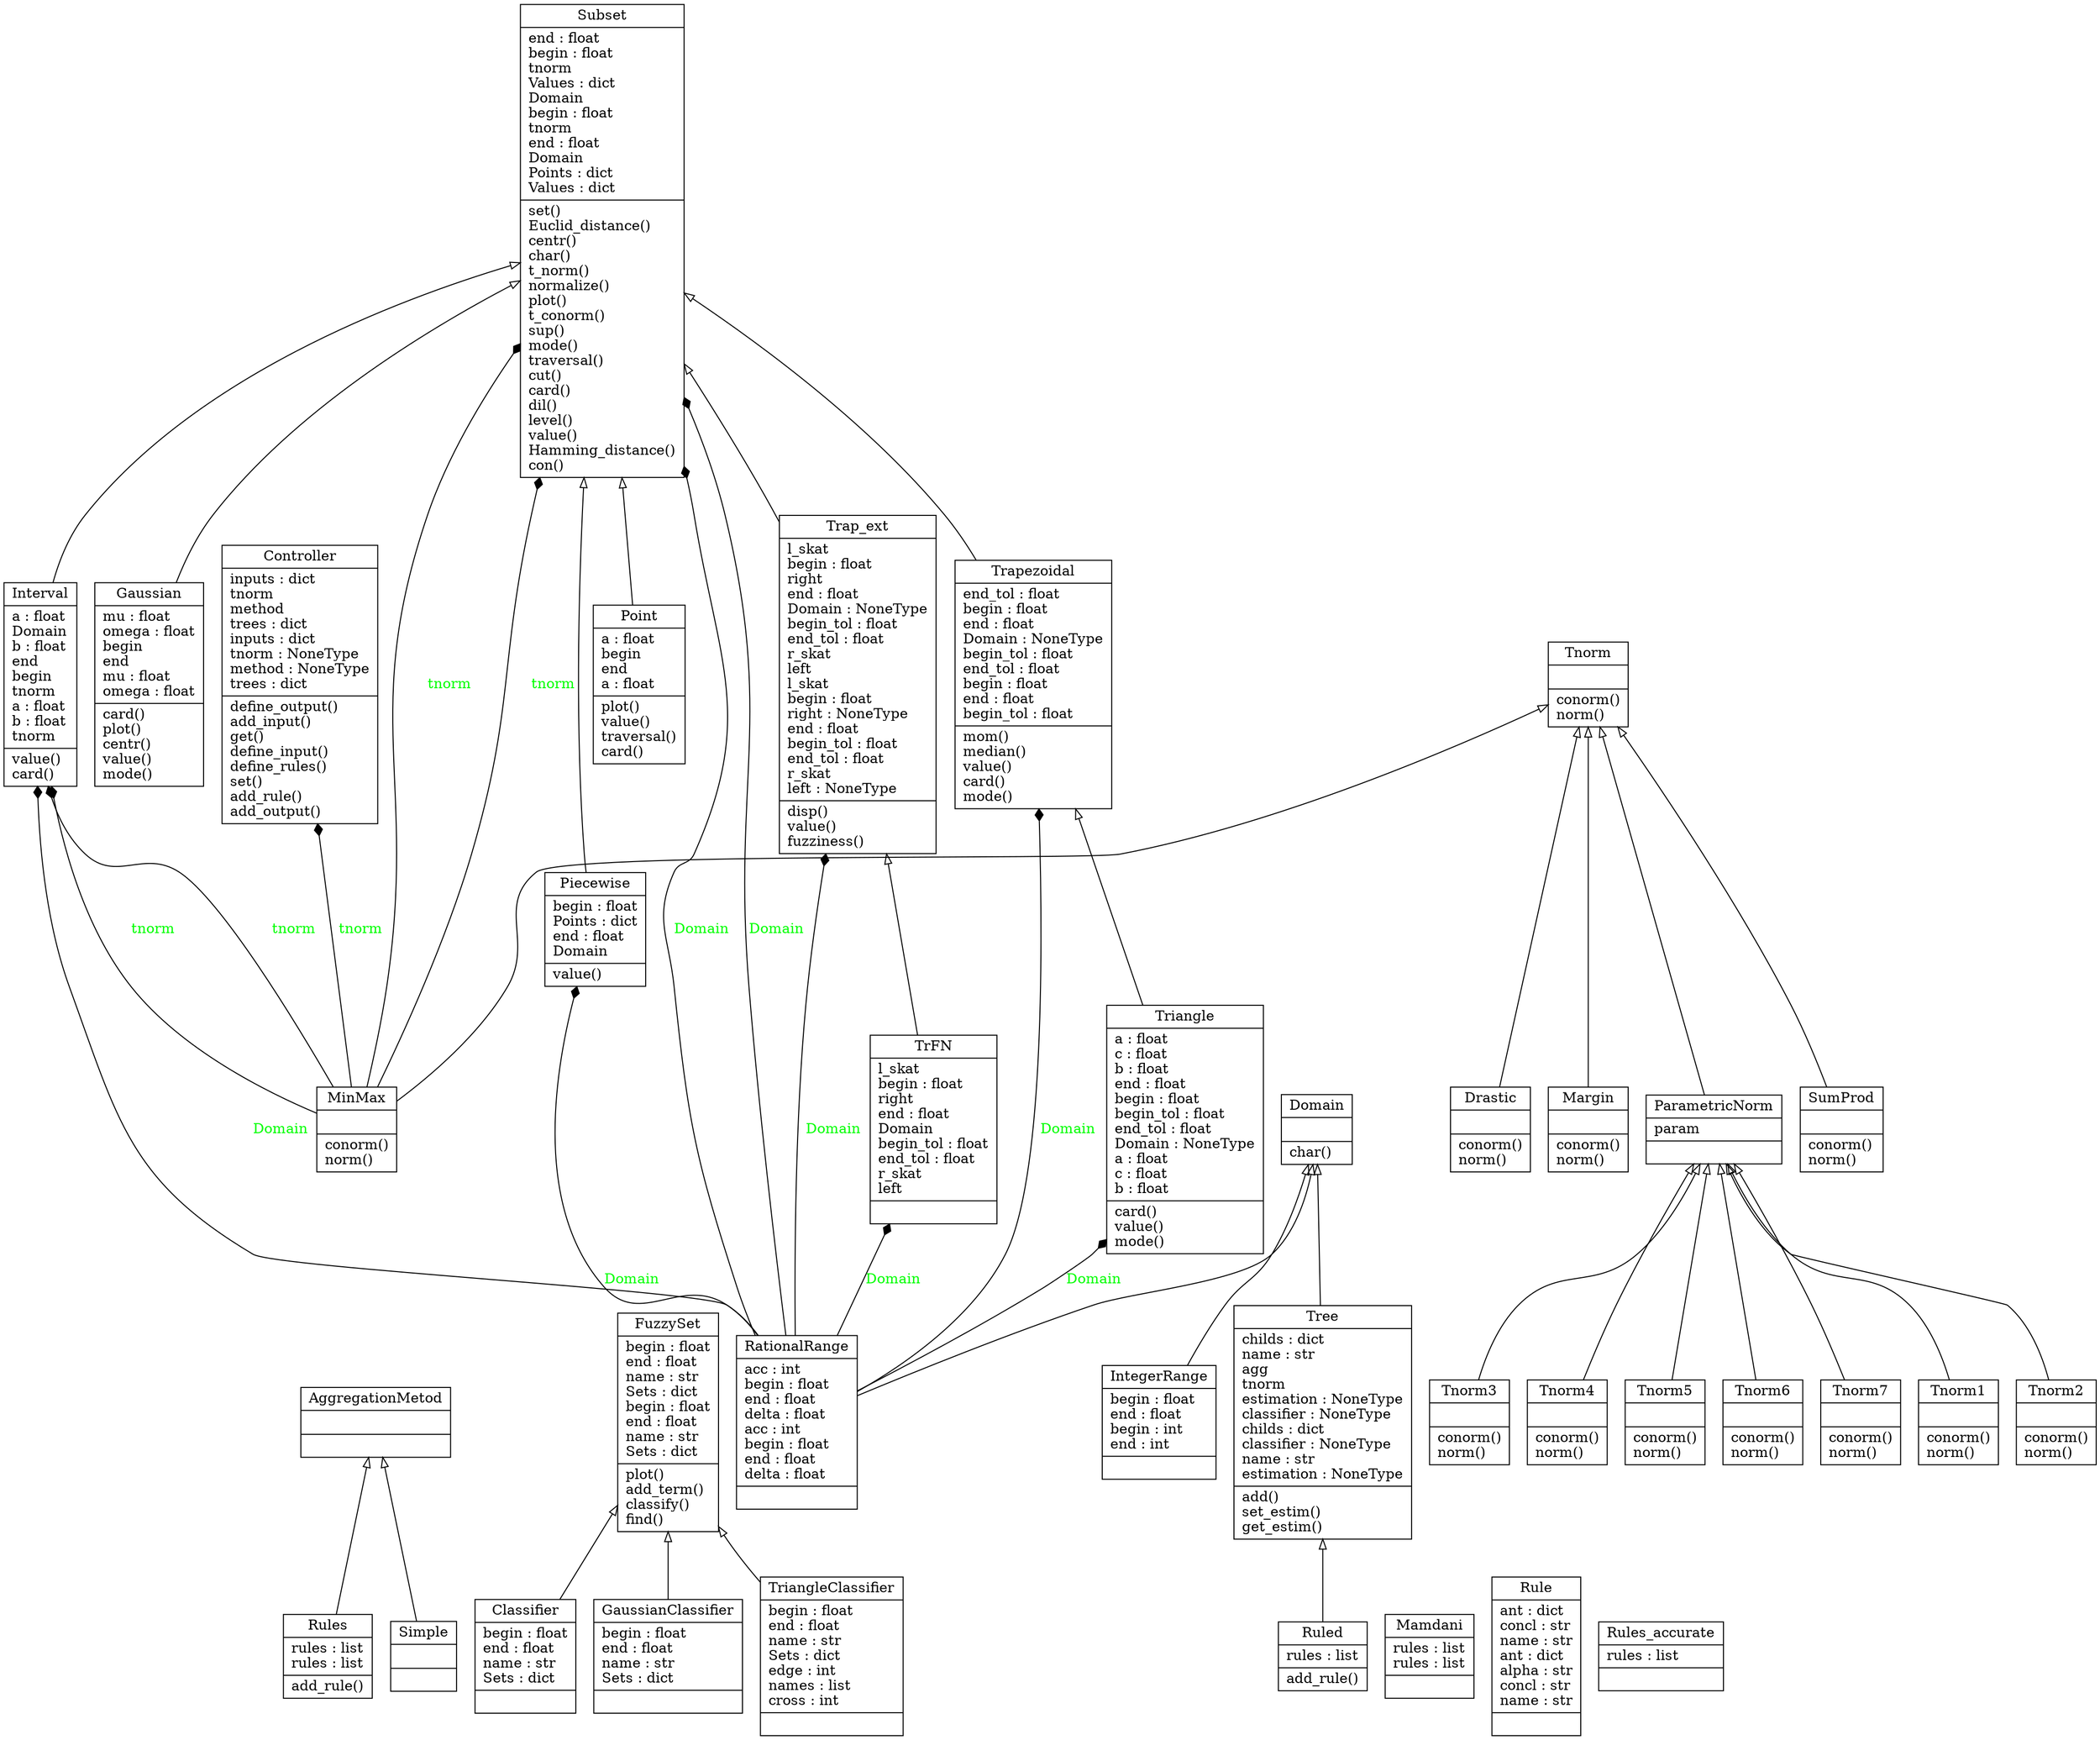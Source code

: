 digraph "classes_No_Name" {
charset="utf-8"
rankdir=BT
"0" [label="{AggregationMetod|\l|}", shape="record"];
"1" [label="{Classifier|begin : float\lend : float\lname : str\lSets : dict\l|}", shape="record"];
"2" [label="{Controller|inputs : dict\ltnorm\lmethod\ltrees : dict\linputs : dict\ltnorm : NoneType\lmethod : NoneType\ltrees : dict\l|define_output()\ladd_input()\lget()\ldefine_input()\ldefine_rules()\lset()\ladd_rule()\ladd_output()\l}", shape="record"];
"3" [label="{Domain|\l|char()\l}", shape="record"];
"4" [label="{Drastic|\l|conorm()\lnorm()\l}", shape="record"];
"5" [label="{FuzzySet|begin : float\lend : float\lname : str\lSets : dict\lbegin : float\lend : float\lname : str\lSets : dict\l|plot()\ladd_term()\lclassify()\lfind()\l}", shape="record"];
"6" [label="{Gaussian|mu : float\lomega : float\lbegin\lend\lmu : float\lomega : float\l|card()\lplot()\lcentr()\lvalue()\lmode()\l}", shape="record"];
"7" [label="{GaussianClassifier|begin : float\lend : float\lname : str\lSets : dict\l|}", shape="record"];
"8" [label="{IntegerRange|begin : float\lend : float\lbegin : int\lend : int\l|}", shape="record"];
"9" [label="{Interval|a : float\lDomain\lb : float\lend\lbegin\ltnorm\la : float\lb : float\ltnorm\l|value()\lcard()\l}", shape="record"];
"10" [label="{Mamdani|rules : list\lrules : list\l|}", shape="record"];
"11" [label="{Margin|\l|conorm()\lnorm()\l}", shape="record"];
"12" [label="{MinMax|\l|conorm()\lnorm()\l}", shape="record"];
"13" [label="{ParametricNorm|param\l|}", shape="record"];
"14" [label="{Piecewise|begin : float\lPoints : dict\lend : float\lDomain\l|value()\l}", shape="record"];
"15" [label="{Point|a : float\lbegin\lend\la : float\l|plot()\lvalue()\ltraversal()\lcard()\l}", shape="record"];
"16" [label="{RationalRange|acc : int\lbegin : float\lend : float\ldelta : float\lacc : int\lbegin : float\lend : float\ldelta : float\l|}", shape="record"];
"17" [label="{Rule|ant : dict\lconcl : str\lname : str\lant : dict\lalpha : str\lconcl : str\lname : str\l|}", shape="record"];
"18" [label="{Ruled|rules : list\l|add_rule()\l}", shape="record"];
"19" [label="{Rules|rules : list\lrules : list\l|add_rule()\l}", shape="record"];
"20" [label="{Rules_accurate|rules : list\l|}", shape="record"];
"21" [label="{Simple|\l|}", shape="record"];
"22" [label="{Subset|end : float\lbegin : float\ltnorm\lValues : dict\lDomain\lbegin : float\ltnorm\lend : float\lDomain\lPoints : dict\lValues : dict\l|set()\lEuclid_distance()\lcentr()\lchar()\lt_norm()\lnormalize()\lplot()\lt_conorm()\lsup()\lmode()\ltraversal()\lcut()\lcard()\ldil()\llevel()\lvalue()\lHamming_distance()\lcon()\l}", shape="record"];
"23" [label="{SumProd|\l|conorm()\lnorm()\l}", shape="record"];
"24" [label="{Tnorm|\l|conorm()\lnorm()\l}", shape="record"];
"25" [label="{Tnorm1|\l|conorm()\lnorm()\l}", shape="record"];
"26" [label="{Tnorm2|\l|conorm()\lnorm()\l}", shape="record"];
"27" [label="{Tnorm3|\l|conorm()\lnorm()\l}", shape="record"];
"28" [label="{Tnorm4|\l|conorm()\lnorm()\l}", shape="record"];
"29" [label="{Tnorm5|\l|conorm()\lnorm()\l}", shape="record"];
"30" [label="{Tnorm6|\l|conorm()\lnorm()\l}", shape="record"];
"31" [label="{Tnorm7|\l|conorm()\lnorm()\l}", shape="record"];
"32" [label="{TrFN|l_skat\lbegin : float\lright\lend : float\lDomain\lbegin_tol : float\lend_tol : float\lr_skat\lleft\l|}", shape="record"];
"33" [label="{Trap_ext|l_skat\lbegin : float\lright\lend : float\lDomain : NoneType\lbegin_tol : float\lend_tol : float\lr_skat\lleft\ll_skat\lbegin : float\lright : NoneType\lend : float\lbegin_tol : float\lend_tol : float\lr_skat\lleft : NoneType\l|disp()\lvalue()\lfuzziness()\l}", shape="record"];
"34" [label="{Trapezoidal|end_tol : float\lbegin : float\lend : float\lDomain : NoneType\lbegin_tol : float\lend_tol : float\lbegin : float\lend : float\lbegin_tol : float\l|mom()\lmedian()\lvalue()\lcard()\lmode()\l}", shape="record"];
"35" [label="{Tree|childs : dict\lname : str\lagg\ltnorm\lestimation : NoneType\lclassifier : NoneType\lchilds : dict\lclassifier : NoneType\lname : str\lestimation : NoneType\l|add()\lset_estim()\lget_estim()\l}", shape="record"];
"36" [label="{Triangle|a : float\lc : float\lb : float\lend : float\lbegin : float\lbegin_tol : float\lend_tol : float\lDomain : NoneType\la : float\lc : float\lb : float\l|card()\lvalue()\lmode()\l}", shape="record"];
"37" [label="{TriangleClassifier|begin : float\lend : float\lname : str\lSets : dict\ledge : int\lnames : list\lcross : int\l|}", shape="record"];
"1" -> "5" [arrowhead="empty", arrowtail="none"];
"4" -> "24" [arrowhead="empty", arrowtail="none"];
"6" -> "22" [arrowhead="empty", arrowtail="none"];
"7" -> "5" [arrowhead="empty", arrowtail="none"];
"8" -> "3" [arrowhead="empty", arrowtail="none"];
"9" -> "22" [arrowhead="empty", arrowtail="none"];
"11" -> "24" [arrowhead="empty", arrowtail="none"];
"12" -> "24" [arrowhead="empty", arrowtail="none"];
"13" -> "24" [arrowhead="empty", arrowtail="none"];
"14" -> "22" [arrowhead="empty", arrowtail="none"];
"15" -> "22" [arrowhead="empty", arrowtail="none"];
"16" -> "3" [arrowhead="empty", arrowtail="none"];
"18" -> "35" [arrowhead="empty", arrowtail="none"];
"19" -> "0" [arrowhead="empty", arrowtail="none"];
"21" -> "0" [arrowhead="empty", arrowtail="none"];
"23" -> "24" [arrowhead="empty", arrowtail="none"];
"25" -> "13" [arrowhead="empty", arrowtail="none"];
"26" -> "13" [arrowhead="empty", arrowtail="none"];
"27" -> "13" [arrowhead="empty", arrowtail="none"];
"28" -> "13" [arrowhead="empty", arrowtail="none"];
"29" -> "13" [arrowhead="empty", arrowtail="none"];
"30" -> "13" [arrowhead="empty", arrowtail="none"];
"31" -> "13" [arrowhead="empty", arrowtail="none"];
"32" -> "33" [arrowhead="empty", arrowtail="none"];
"33" -> "22" [arrowhead="empty", arrowtail="none"];
"34" -> "22" [arrowhead="empty", arrowtail="none"];
"35" -> "3" [arrowhead="empty", arrowtail="none"];
"36" -> "34" [arrowhead="empty", arrowtail="none"];
"37" -> "5" [arrowhead="empty", arrowtail="none"];
"12" -> "2" [arrowhead="diamond", arrowtail="none", fontcolor="green", label="tnorm", style="solid"];
"12" -> "9" [arrowhead="diamond", arrowtail="none", fontcolor="green", label="tnorm", style="solid"];
"12" -> "9" [arrowhead="diamond", arrowtail="none", fontcolor="green", label="tnorm", style="solid"];
"12" -> "22" [arrowhead="diamond", arrowtail="none", fontcolor="green", label="tnorm", style="solid"];
"12" -> "22" [arrowhead="diamond", arrowtail="none", fontcolor="green", label="tnorm", style="solid"];
"16" -> "9" [arrowhead="diamond", arrowtail="none", fontcolor="green", label="Domain", style="solid"];
"16" -> "14" [arrowhead="diamond", arrowtail="none", fontcolor="green", label="Domain", style="solid"];
"16" -> "22" [arrowhead="diamond", arrowtail="none", fontcolor="green", label="Domain", style="solid"];
"16" -> "22" [arrowhead="diamond", arrowtail="none", fontcolor="green", label="Domain", style="solid"];
"16" -> "32" [arrowhead="diamond", arrowtail="none", fontcolor="green", label="Domain", style="solid"];
"16" -> "33" [arrowhead="diamond", arrowtail="none", fontcolor="green", label="Domain", style="solid"];
"16" -> "34" [arrowhead="diamond", arrowtail="none", fontcolor="green", label="Domain", style="solid"];
"16" -> "36" [arrowhead="diamond", arrowtail="none", fontcolor="green", label="Domain", style="solid"];
}
